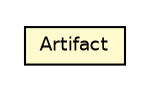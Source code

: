 #!/usr/local/bin/dot
#
# Class diagram 
# Generated by UmlGraph version 4.6 (http://www.spinellis.gr/sw/umlgraph)
#

digraph G {
	edge [fontname="Helvetica",fontsize=10,labelfontname="Helvetica",labelfontsize=10];
	node [fontname="Helvetica",fontsize=10,shape=plaintext];
	// org.apache.archiva.web.xmlrpc.api.beans.Artifact
	c165042 [label=<<table border="0" cellborder="1" cellspacing="0" cellpadding="2" port="p" bgcolor="lemonChiffon" href="./Artifact.html">
		<tr><td><table border="0" cellspacing="0" cellpadding="1">
			<tr><td> Artifact </td></tr>
		</table></td></tr>
		</table>>, fontname="Helvetica", fontcolor="black", fontsize=9.0];
}

